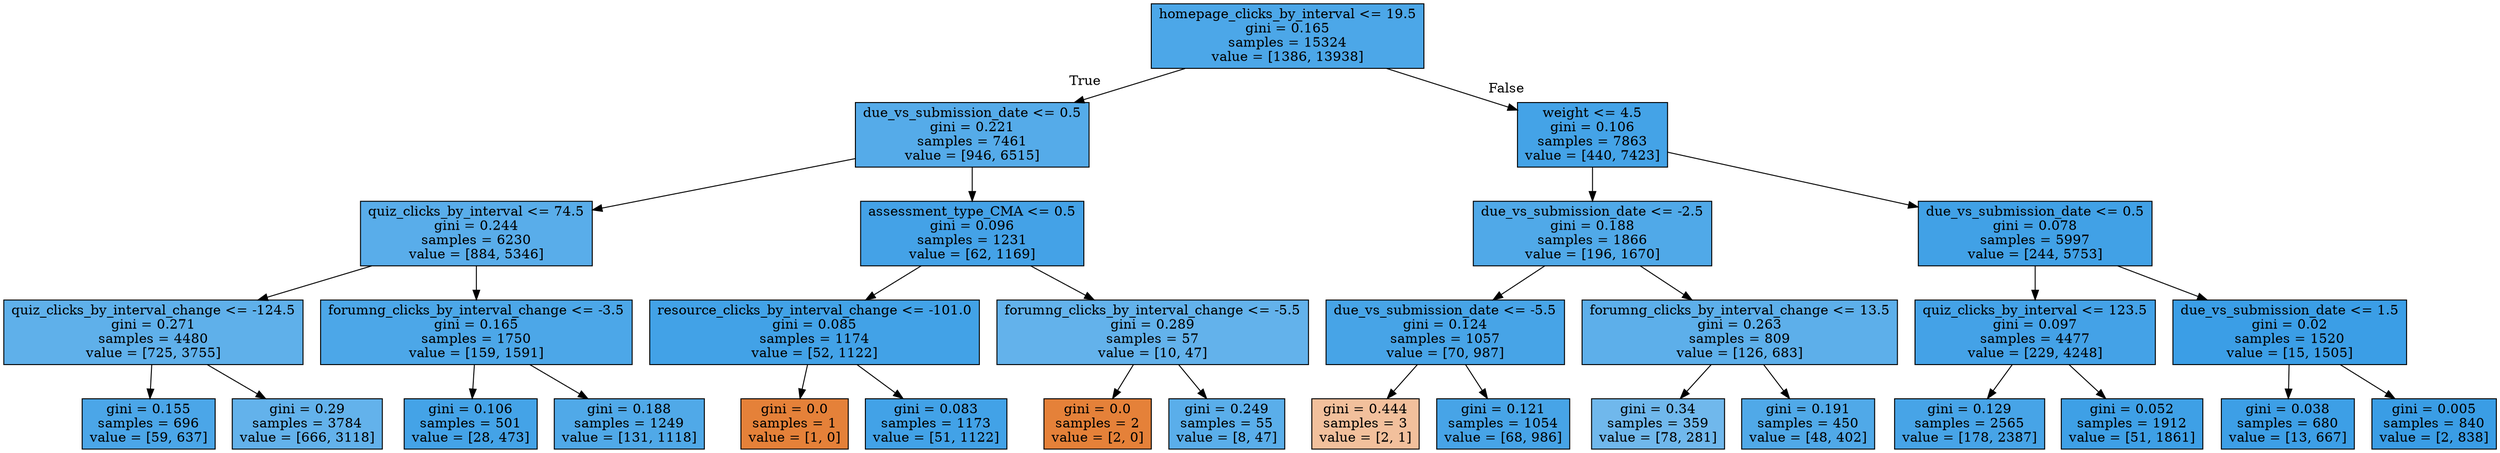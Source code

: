 digraph Tree {
node [shape=box, style="filled", color="black"] ;
0 [label="homepage_clicks_by_interval <= 19.5\ngini = 0.165\nsamples = 15324\nvalue = [1386, 13938]", fillcolor="#399de5e6"] ;
1 [label="due_vs_submission_date <= 0.5\ngini = 0.221\nsamples = 7461\nvalue = [946, 6515]", fillcolor="#399de5da"] ;
0 -> 1 [labeldistance=2.5, labelangle=45, headlabel="True"] ;
2 [label="quiz_clicks_by_interval <= 74.5\ngini = 0.244\nsamples = 6230\nvalue = [884, 5346]", fillcolor="#399de5d5"] ;
1 -> 2 ;
3 [label="quiz_clicks_by_interval_change <= -124.5\ngini = 0.271\nsamples = 4480\nvalue = [725, 3755]", fillcolor="#399de5ce"] ;
2 -> 3 ;
4 [label="gini = 0.155\nsamples = 696\nvalue = [59, 637]", fillcolor="#399de5e7"] ;
3 -> 4 ;
5 [label="gini = 0.29\nsamples = 3784\nvalue = [666, 3118]", fillcolor="#399de5c9"] ;
3 -> 5 ;
6 [label="forumng_clicks_by_interval_change <= -3.5\ngini = 0.165\nsamples = 1750\nvalue = [159, 1591]", fillcolor="#399de5e6"] ;
2 -> 6 ;
7 [label="gini = 0.106\nsamples = 501\nvalue = [28, 473]", fillcolor="#399de5f0"] ;
6 -> 7 ;
8 [label="gini = 0.188\nsamples = 1249\nvalue = [131, 1118]", fillcolor="#399de5e1"] ;
6 -> 8 ;
9 [label="assessment_type_CMA <= 0.5\ngini = 0.096\nsamples = 1231\nvalue = [62, 1169]", fillcolor="#399de5f1"] ;
1 -> 9 ;
10 [label="resource_clicks_by_interval_change <= -101.0\ngini = 0.085\nsamples = 1174\nvalue = [52, 1122]", fillcolor="#399de5f3"] ;
9 -> 10 ;
11 [label="gini = 0.0\nsamples = 1\nvalue = [1, 0]", fillcolor="#e58139ff"] ;
10 -> 11 ;
12 [label="gini = 0.083\nsamples = 1173\nvalue = [51, 1122]", fillcolor="#399de5f3"] ;
10 -> 12 ;
13 [label="forumng_clicks_by_interval_change <= -5.5\ngini = 0.289\nsamples = 57\nvalue = [10, 47]", fillcolor="#399de5c9"] ;
9 -> 13 ;
14 [label="gini = 0.0\nsamples = 2\nvalue = [2, 0]", fillcolor="#e58139ff"] ;
13 -> 14 ;
15 [label="gini = 0.249\nsamples = 55\nvalue = [8, 47]", fillcolor="#399de5d4"] ;
13 -> 15 ;
16 [label="weight <= 4.5\ngini = 0.106\nsamples = 7863\nvalue = [440, 7423]", fillcolor="#399de5f0"] ;
0 -> 16 [labeldistance=2.5, labelangle=-45, headlabel="False"] ;
17 [label="due_vs_submission_date <= -2.5\ngini = 0.188\nsamples = 1866\nvalue = [196, 1670]", fillcolor="#399de5e1"] ;
16 -> 17 ;
18 [label="due_vs_submission_date <= -5.5\ngini = 0.124\nsamples = 1057\nvalue = [70, 987]", fillcolor="#399de5ed"] ;
17 -> 18 ;
19 [label="gini = 0.444\nsamples = 3\nvalue = [2, 1]", fillcolor="#e581397f"] ;
18 -> 19 ;
20 [label="gini = 0.121\nsamples = 1054\nvalue = [68, 986]", fillcolor="#399de5ed"] ;
18 -> 20 ;
21 [label="forumng_clicks_by_interval_change <= 13.5\ngini = 0.263\nsamples = 809\nvalue = [126, 683]", fillcolor="#399de5d0"] ;
17 -> 21 ;
22 [label="gini = 0.34\nsamples = 359\nvalue = [78, 281]", fillcolor="#399de5b8"] ;
21 -> 22 ;
23 [label="gini = 0.191\nsamples = 450\nvalue = [48, 402]", fillcolor="#399de5e1"] ;
21 -> 23 ;
24 [label="due_vs_submission_date <= 0.5\ngini = 0.078\nsamples = 5997\nvalue = [244, 5753]", fillcolor="#399de5f4"] ;
16 -> 24 ;
25 [label="quiz_clicks_by_interval <= 123.5\ngini = 0.097\nsamples = 4477\nvalue = [229, 4248]", fillcolor="#399de5f1"] ;
24 -> 25 ;
26 [label="gini = 0.129\nsamples = 2565\nvalue = [178, 2387]", fillcolor="#399de5ec"] ;
25 -> 26 ;
27 [label="gini = 0.052\nsamples = 1912\nvalue = [51, 1861]", fillcolor="#399de5f8"] ;
25 -> 27 ;
28 [label="due_vs_submission_date <= 1.5\ngini = 0.02\nsamples = 1520\nvalue = [15, 1505]", fillcolor="#399de5fc"] ;
24 -> 28 ;
29 [label="gini = 0.038\nsamples = 680\nvalue = [13, 667]", fillcolor="#399de5fa"] ;
28 -> 29 ;
30 [label="gini = 0.005\nsamples = 840\nvalue = [2, 838]", fillcolor="#399de5fe"] ;
28 -> 30 ;
}